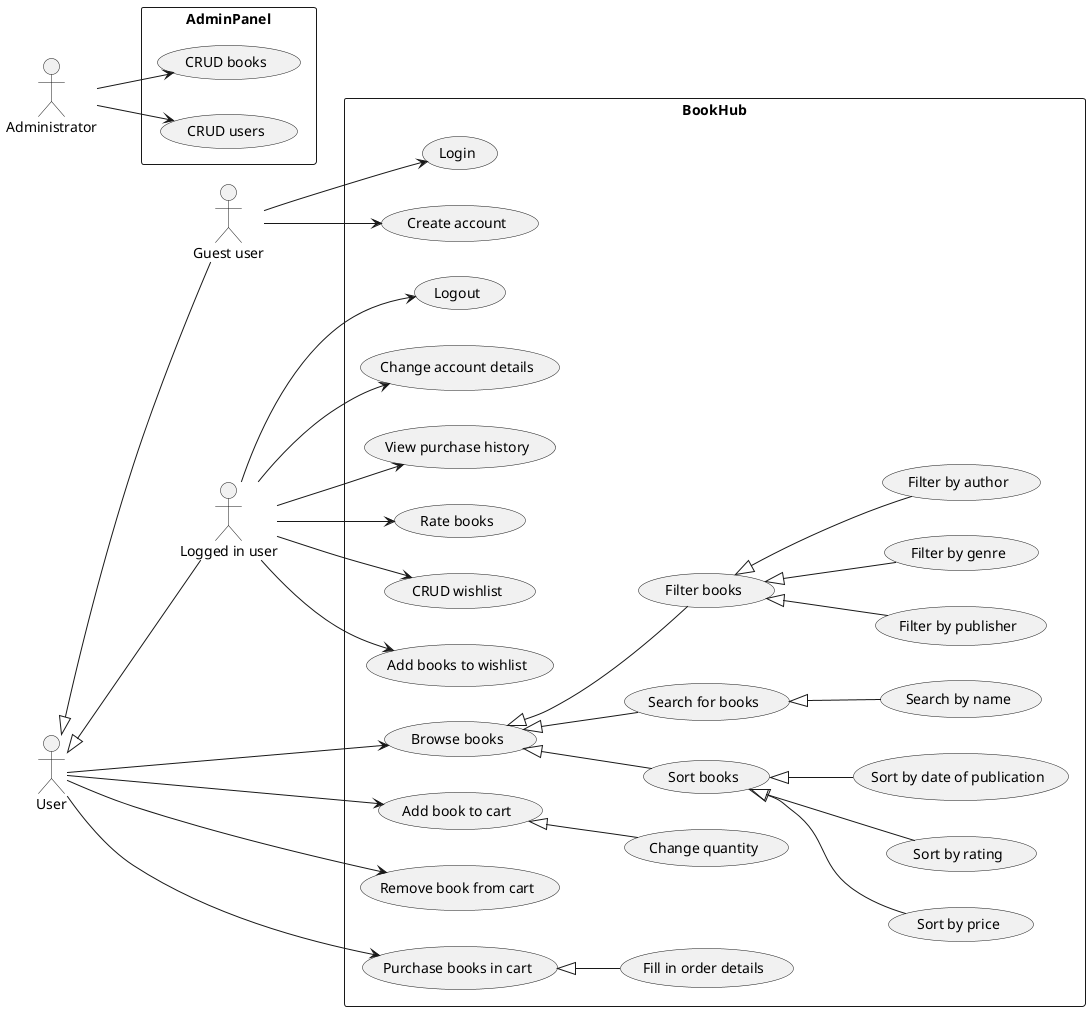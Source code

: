 @startuml use_case_diagram
left to right direction

actor "User" as user
actor "Guest user" as guest_user
actor "Logged in user" as logged_user

user <|-- guest_user
user <|-- logged_user

rectangle BookHub {
    usecase "Browse books" as browse_books
    usecase "Search for books" as search_books
    usecase "Search by name" as by_name
    usecase "Filter books" as filter_books
    usecase "Filter by author" as by_author
    usecase "Filter by publisher" as by_publisher
    usecase "Filter by genre" as by_genre
    usecase "Sort books" as sort_books
    usecase "Sort by price" as by_price
    usecase "Sort by rating" as by_rating
    usecase "Sort by date of publication" as by_date
    usecase "Add book to cart" as add_to_cart
    usecase "Change quantity" as change_quantity
    usecase "Remove book from cart" as remove_from_cart
    usecase "Purchase books in cart" as purchase_cart
    usecase "Fill in order details" as fill_order_details
    
    usecase "Login" as login
    usecase "Create account" as create_account

    usecase "Logout" as logout
    usecase "Change account details" as change_account_details
    usecase "View purchase history" as view_history
    usecase "Rate books" as rate_books
    usecase "CRUD wishlist" as crud_wishlist
    usecase "Add books to wishlist" as add_to_wishlist
}

user --> browse_books
browse_books <|-- search_books
browse_books <|-- filter_books
browse_books <|-- sort_books
search_books <|-- by_name
filter_books <|-- by_author
filter_books <|-- by_publisher
filter_books <|-- by_genre
sort_books <|-- by_price
sort_books <|-- by_rating
sort_books <|-- by_date

user --> add_to_cart
add_to_cart <|-- change_quantity
user --> remove_from_cart
user --> purchase_cart
purchase_cart <|-- fill_order_details

guest_user --> login
guest_user --> create_account

logged_user --> logout
logged_user --> change_account_details
logged_user --> view_history
logged_user --> rate_books
logged_user --> crud_wishlist
logged_user --> add_to_wishlist

actor "Administrator" as admin

rectangle AdminPanel {
    usecase "CRUD books" as crud_books
    usecase "CRUD users" as crud_users
}

admin --> crud_books
admin --> crud_users
@enduml